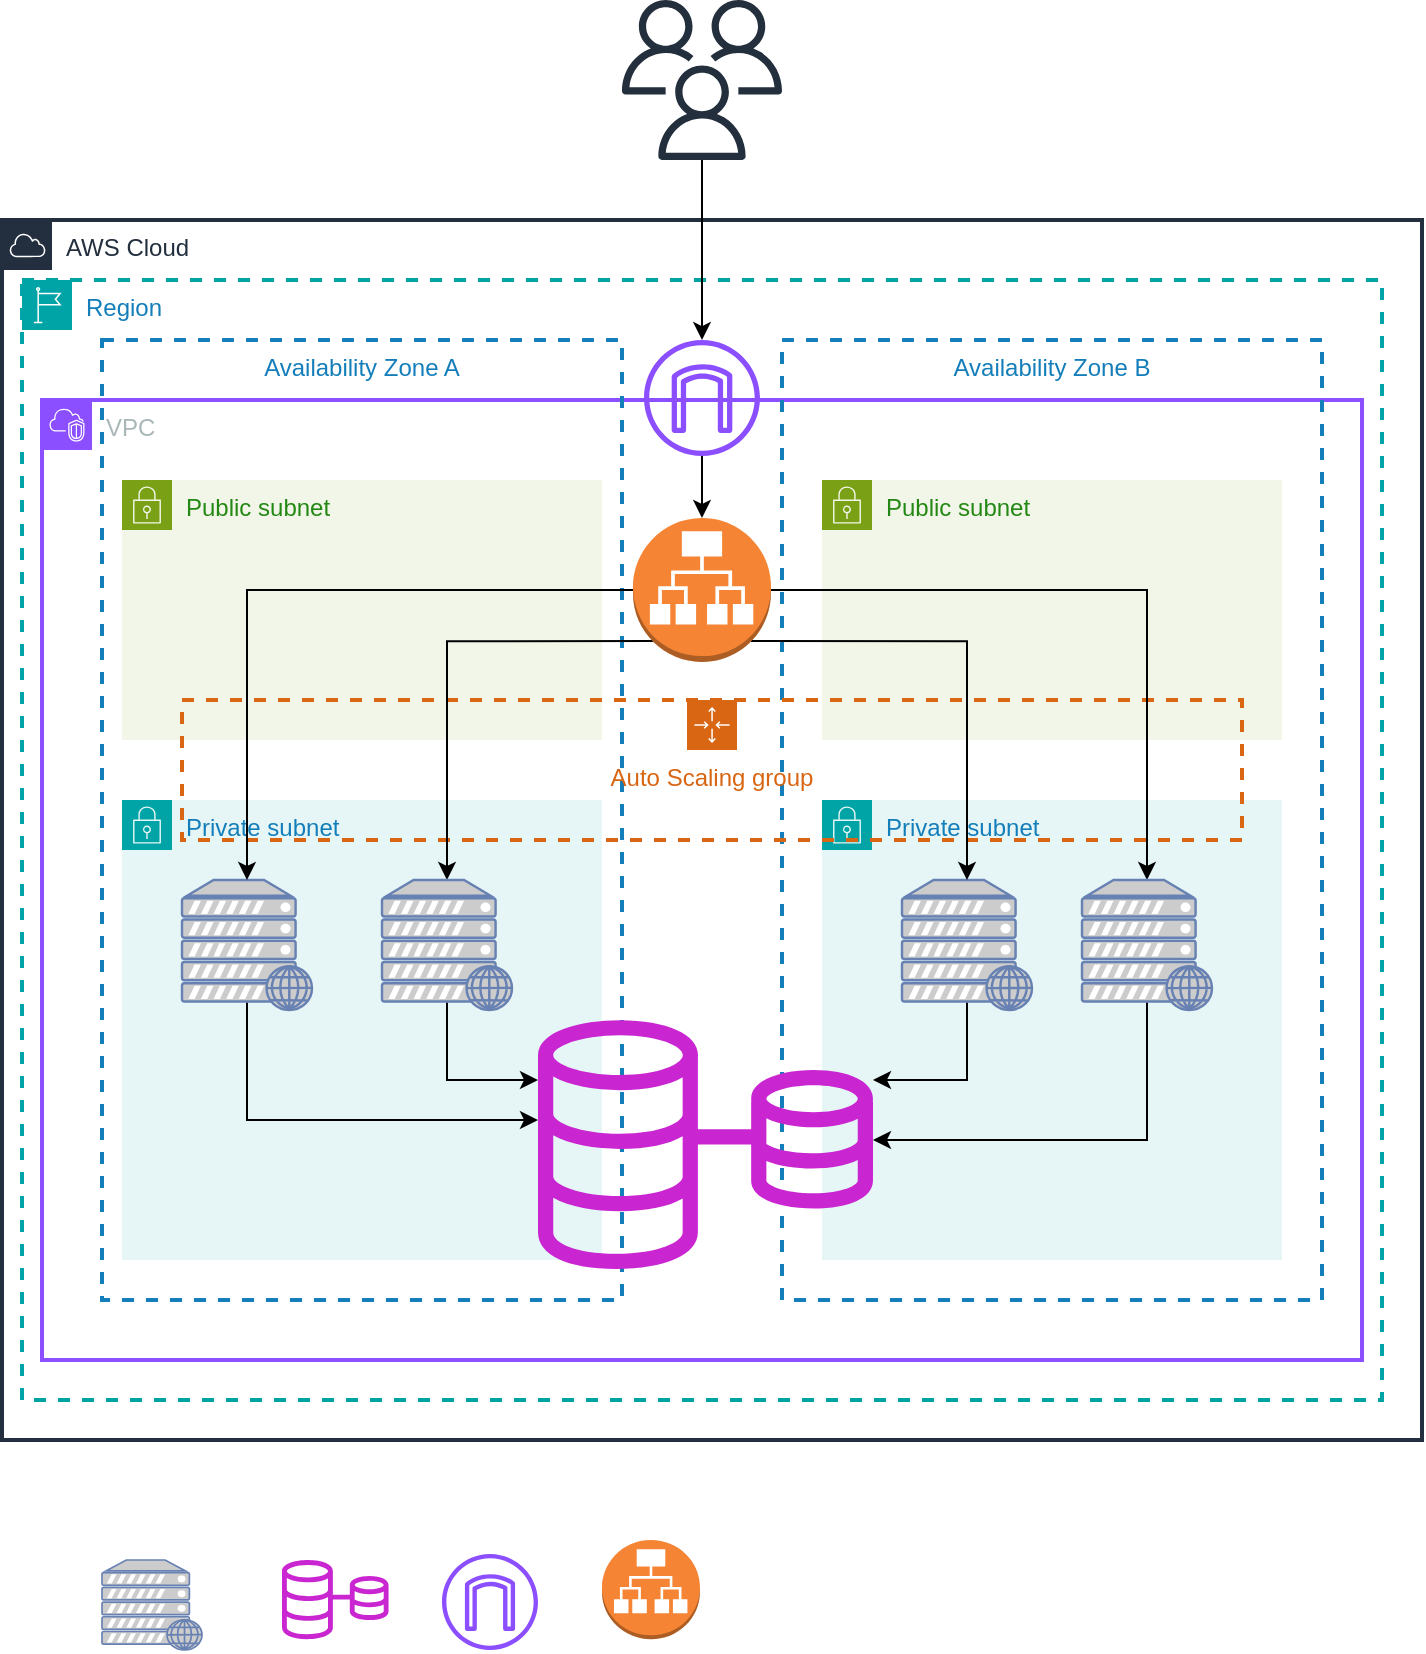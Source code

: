 <mxfile version="26.0.15">
  <diagram name="Page-1" id="I1XqWT96qVhNLrMKlE-t">
    <mxGraphModel dx="1834" dy="625" grid="1" gridSize="10" guides="1" tooltips="1" connect="1" arrows="1" fold="1" page="1" pageScale="1" pageWidth="850" pageHeight="1100" math="0" shadow="0">
      <root>
        <mxCell id="0" />
        <mxCell id="1" parent="0" />
        <object label="AWS Cloud" id="lfcw_otKHLyRdPGNzwIy-1">
          <mxCell style="points=[[0,0],[0.25,0],[0.5,0],[0.75,0],[1,0],[1,0.25],[1,0.5],[1,0.75],[1,1],[0.75,1],[0.5,1],[0.25,1],[0,1],[0,0.75],[0,0.5],[0,0.25]];outlineConnect=0;gradientColor=none;html=1;whiteSpace=wrap;fontSize=12;fontStyle=0;container=1;pointerEvents=0;collapsible=0;recursiveResize=0;shape=mxgraph.aws4.group;grIcon=mxgraph.aws4.group_aws_cloud;strokeColor=#232F3E;fillColor=none;verticalAlign=top;align=left;spacingLeft=30;fontColor=#232F3E;dashed=0;strokeWidth=2;" vertex="1" parent="1">
            <mxGeometry x="-10" y="130" width="710" height="610" as="geometry" />
          </mxCell>
        </object>
        <mxCell id="lfcw_otKHLyRdPGNzwIy-2" value="Region" style="points=[[0,0],[0.25,0],[0.5,0],[0.75,0],[1,0],[1,0.25],[1,0.5],[1,0.75],[1,1],[0.75,1],[0.5,1],[0.25,1],[0,1],[0,0.75],[0,0.5],[0,0.25]];outlineConnect=0;gradientColor=none;html=1;whiteSpace=wrap;fontSize=12;fontStyle=0;container=1;pointerEvents=0;collapsible=0;recursiveResize=0;shape=mxgraph.aws4.group;grIcon=mxgraph.aws4.group_region;strokeColor=#00A4A6;fillColor=none;verticalAlign=top;align=left;spacingLeft=30;fontColor=#147EBA;dashed=1;strokeWidth=2;" vertex="1" parent="lfcw_otKHLyRdPGNzwIy-1">
          <mxGeometry x="10" y="30" width="680" height="560" as="geometry" />
        </mxCell>
        <mxCell id="lfcw_otKHLyRdPGNzwIy-3" value="VPC" style="points=[[0,0],[0.25,0],[0.5,0],[0.75,0],[1,0],[1,0.25],[1,0.5],[1,0.75],[1,1],[0.75,1],[0.5,1],[0.25,1],[0,1],[0,0.75],[0,0.5],[0,0.25]];outlineConnect=0;gradientColor=none;html=1;whiteSpace=wrap;fontSize=12;fontStyle=0;container=1;pointerEvents=0;collapsible=0;recursiveResize=0;shape=mxgraph.aws4.group;grIcon=mxgraph.aws4.group_vpc2;strokeColor=#8C4FFF;fillColor=none;verticalAlign=top;align=left;spacingLeft=30;fontColor=#AAB7B8;dashed=0;strokeWidth=2;" vertex="1" parent="lfcw_otKHLyRdPGNzwIy-2">
          <mxGeometry x="10" y="60" width="660" height="480" as="geometry" />
        </mxCell>
        <mxCell id="lfcw_otKHLyRdPGNzwIy-6" value="Availability Zone A" style="fillColor=none;strokeColor=#147EBA;dashed=1;verticalAlign=top;fontStyle=0;fontColor=#147EBA;whiteSpace=wrap;html=1;perimeterSpacing=0;strokeWidth=2;" vertex="1" parent="lfcw_otKHLyRdPGNzwIy-3">
          <mxGeometry x="30" y="-30" width="260" height="480" as="geometry" />
        </mxCell>
        <mxCell id="lfcw_otKHLyRdPGNzwIy-9" value="Availability Zone B" style="fillColor=none;strokeColor=#147EBA;dashed=1;verticalAlign=top;fontStyle=0;fontColor=#147EBA;whiteSpace=wrap;html=1;strokeWidth=2;" vertex="1" parent="lfcw_otKHLyRdPGNzwIy-3">
          <mxGeometry x="370" y="-30" width="270" height="480" as="geometry" />
        </mxCell>
        <mxCell id="lfcw_otKHLyRdPGNzwIy-13" value="Public subnet" style="points=[[0,0],[0.25,0],[0.5,0],[0.75,0],[1,0],[1,0.25],[1,0.5],[1,0.75],[1,1],[0.75,1],[0.5,1],[0.25,1],[0,1],[0,0.75],[0,0.5],[0,0.25]];outlineConnect=0;gradientColor=none;html=1;whiteSpace=wrap;fontSize=12;fontStyle=0;container=1;pointerEvents=0;collapsible=0;recursiveResize=0;shape=mxgraph.aws4.group;grIcon=mxgraph.aws4.group_security_group;grStroke=0;strokeColor=#7AA116;fillColor=#F2F6E8;verticalAlign=top;align=left;spacingLeft=30;fontColor=#248814;dashed=0;" vertex="1" parent="lfcw_otKHLyRdPGNzwIy-3">
          <mxGeometry x="40" y="40" width="240" height="130" as="geometry" />
        </mxCell>
        <mxCell id="lfcw_otKHLyRdPGNzwIy-12" value="Public subnet" style="points=[[0,0],[0.25,0],[0.5,0],[0.75,0],[1,0],[1,0.25],[1,0.5],[1,0.75],[1,1],[0.75,1],[0.5,1],[0.25,1],[0,1],[0,0.75],[0,0.5],[0,0.25]];outlineConnect=0;gradientColor=none;html=1;whiteSpace=wrap;fontSize=12;fontStyle=0;container=1;pointerEvents=0;collapsible=0;recursiveResize=0;shape=mxgraph.aws4.group;grIcon=mxgraph.aws4.group_security_group;grStroke=0;strokeColor=#7AA116;fillColor=#F2F6E8;verticalAlign=top;align=left;spacingLeft=30;fontColor=#248814;dashed=0;" vertex="1" parent="lfcw_otKHLyRdPGNzwIy-3">
          <mxGeometry x="390" y="40" width="230" height="130" as="geometry" />
        </mxCell>
        <mxCell id="lfcw_otKHLyRdPGNzwIy-14" value="Private subnet" style="points=[[0,0],[0.25,0],[0.5,0],[0.75,0],[1,0],[1,0.25],[1,0.5],[1,0.75],[1,1],[0.75,1],[0.5,1],[0.25,1],[0,1],[0,0.75],[0,0.5],[0,0.25]];outlineConnect=0;gradientColor=none;html=1;whiteSpace=wrap;fontSize=12;fontStyle=0;container=1;pointerEvents=0;collapsible=0;recursiveResize=0;shape=mxgraph.aws4.group;grIcon=mxgraph.aws4.group_security_group;grStroke=0;strokeColor=#00A4A6;fillColor=#E6F6F7;verticalAlign=top;align=left;spacingLeft=30;fontColor=#147EBA;dashed=0;" vertex="1" parent="lfcw_otKHLyRdPGNzwIy-3">
          <mxGeometry x="40" y="200" width="240" height="230" as="geometry" />
        </mxCell>
        <mxCell id="lfcw_otKHLyRdPGNzwIy-16" value="Private subnet" style="points=[[0,0],[0.25,0],[0.5,0],[0.75,0],[1,0],[1,0.25],[1,0.5],[1,0.75],[1,1],[0.75,1],[0.5,1],[0.25,1],[0,1],[0,0.75],[0,0.5],[0,0.25]];outlineConnect=0;gradientColor=none;html=1;whiteSpace=wrap;fontSize=12;fontStyle=0;container=1;pointerEvents=0;collapsible=0;recursiveResize=0;shape=mxgraph.aws4.group;grIcon=mxgraph.aws4.group_security_group;grStroke=0;strokeColor=#00A4A6;fillColor=#E6F6F7;verticalAlign=top;align=left;spacingLeft=30;fontColor=#147EBA;dashed=0;" vertex="1" parent="lfcw_otKHLyRdPGNzwIy-3">
          <mxGeometry x="390" y="200" width="230" height="230" as="geometry" />
        </mxCell>
        <mxCell id="lfcw_otKHLyRdPGNzwIy-41" style="edgeStyle=orthogonalEdgeStyle;rounded=0;orthogonalLoop=1;jettySize=auto;html=1;exitX=0.5;exitY=0.94;exitDx=0;exitDy=0;exitPerimeter=0;" edge="1" parent="lfcw_otKHLyRdPGNzwIy-3" source="lfcw_otKHLyRdPGNzwIy-19" target="lfcw_otKHLyRdPGNzwIy-24">
          <mxGeometry relative="1" as="geometry">
            <Array as="points">
              <mxPoint x="103" y="360" />
            </Array>
          </mxGeometry>
        </mxCell>
        <mxCell id="lfcw_otKHLyRdPGNzwIy-19" value="" style="fontColor=#0066CC;verticalAlign=top;verticalLabelPosition=bottom;labelPosition=center;align=center;html=1;outlineConnect=0;fillColor=#CCCCCC;strokeColor=#6881B3;gradientColor=none;gradientDirection=north;strokeWidth=2;shape=mxgraph.networks.web_server;" vertex="1" parent="lfcw_otKHLyRdPGNzwIy-3">
          <mxGeometry x="70" y="240" width="65" height="65" as="geometry" />
        </mxCell>
        <mxCell id="lfcw_otKHLyRdPGNzwIy-43" style="edgeStyle=orthogonalEdgeStyle;rounded=0;orthogonalLoop=1;jettySize=auto;html=1;exitX=0.5;exitY=0.94;exitDx=0;exitDy=0;exitPerimeter=0;" edge="1" parent="lfcw_otKHLyRdPGNzwIy-3" source="lfcw_otKHLyRdPGNzwIy-21" target="lfcw_otKHLyRdPGNzwIy-24">
          <mxGeometry relative="1" as="geometry">
            <Array as="points">
              <mxPoint x="463" y="340" />
            </Array>
          </mxGeometry>
        </mxCell>
        <mxCell id="lfcw_otKHLyRdPGNzwIy-21" value="" style="fontColor=#0066CC;verticalAlign=top;verticalLabelPosition=bottom;labelPosition=center;align=center;html=1;outlineConnect=0;fillColor=#CCCCCC;strokeColor=#6881B3;gradientColor=none;gradientDirection=north;strokeWidth=2;shape=mxgraph.networks.web_server;" vertex="1" parent="lfcw_otKHLyRdPGNzwIy-3">
          <mxGeometry x="430" y="240" width="65" height="65" as="geometry" />
        </mxCell>
        <mxCell id="lfcw_otKHLyRdPGNzwIy-24" value="" style="sketch=0;outlineConnect=0;fontColor=#232F3E;gradientColor=none;fillColor=#C925D1;strokeColor=none;dashed=0;verticalLabelPosition=bottom;verticalAlign=top;align=center;html=1;fontSize=12;fontStyle=0;aspect=fixed;pointerEvents=1;shape=mxgraph.aws4.rds_multi_az;" vertex="1" parent="lfcw_otKHLyRdPGNzwIy-3">
          <mxGeometry x="248" y="310" width="167.49" height="124.54" as="geometry" />
        </mxCell>
        <mxCell id="lfcw_otKHLyRdPGNzwIy-27" value="Auto Scaling group" style="points=[[0,0],[0.25,0],[0.5,0],[0.75,0],[1,0],[1,0.25],[1,0.5],[1,0.75],[1,1],[0.75,1],[0.5,1],[0.25,1],[0,1],[0,0.75],[0,0.5],[0,0.25]];outlineConnect=0;gradientColor=none;html=1;whiteSpace=wrap;fontSize=12;fontStyle=0;container=1;pointerEvents=0;collapsible=0;recursiveResize=0;shape=mxgraph.aws4.groupCenter;grIcon=mxgraph.aws4.group_auto_scaling_group;grStroke=1;strokeColor=#D86613;fillColor=none;verticalAlign=top;align=center;fontColor=#D86613;dashed=1;spacingTop=25;strokeWidth=2;" vertex="1" parent="lfcw_otKHLyRdPGNzwIy-3">
          <mxGeometry x="70" y="150" width="530" height="70" as="geometry" />
        </mxCell>
        <mxCell id="lfcw_otKHLyRdPGNzwIy-35" style="edgeStyle=orthogonalEdgeStyle;rounded=0;orthogonalLoop=1;jettySize=auto;html=1;" edge="1" parent="lfcw_otKHLyRdPGNzwIy-3" source="lfcw_otKHLyRdPGNzwIy-29" target="lfcw_otKHLyRdPGNzwIy-19">
          <mxGeometry relative="1" as="geometry" />
        </mxCell>
        <mxCell id="lfcw_otKHLyRdPGNzwIy-37" style="edgeStyle=orthogonalEdgeStyle;rounded=0;orthogonalLoop=1;jettySize=auto;html=1;exitX=1;exitY=0.5;exitDx=0;exitDy=0;exitPerimeter=0;" edge="1" parent="lfcw_otKHLyRdPGNzwIy-3" source="lfcw_otKHLyRdPGNzwIy-29" target="lfcw_otKHLyRdPGNzwIy-22">
          <mxGeometry relative="1" as="geometry" />
        </mxCell>
        <mxCell id="lfcw_otKHLyRdPGNzwIy-38" style="edgeStyle=orthogonalEdgeStyle;rounded=0;orthogonalLoop=1;jettySize=auto;html=1;exitX=0.855;exitY=0.855;exitDx=0;exitDy=0;exitPerimeter=0;" edge="1" parent="lfcw_otKHLyRdPGNzwIy-3" source="lfcw_otKHLyRdPGNzwIy-29" target="lfcw_otKHLyRdPGNzwIy-21">
          <mxGeometry relative="1" as="geometry" />
        </mxCell>
        <mxCell id="lfcw_otKHLyRdPGNzwIy-39" style="edgeStyle=orthogonalEdgeStyle;rounded=0;orthogonalLoop=1;jettySize=auto;html=1;exitX=0.145;exitY=0.855;exitDx=0;exitDy=0;exitPerimeter=0;" edge="1" parent="lfcw_otKHLyRdPGNzwIy-3" source="lfcw_otKHLyRdPGNzwIy-29" target="lfcw_otKHLyRdPGNzwIy-20">
          <mxGeometry relative="1" as="geometry" />
        </mxCell>
        <mxCell id="lfcw_otKHLyRdPGNzwIy-29" value="" style="outlineConnect=0;dashed=0;verticalLabelPosition=bottom;verticalAlign=top;align=center;html=1;shape=mxgraph.aws3.application_load_balancer;fillColor=#F58534;gradientColor=none;" vertex="1" parent="lfcw_otKHLyRdPGNzwIy-3">
          <mxGeometry x="295.5" y="59" width="69" height="72" as="geometry" />
        </mxCell>
        <mxCell id="lfcw_otKHLyRdPGNzwIy-42" style="edgeStyle=orthogonalEdgeStyle;rounded=0;orthogonalLoop=1;jettySize=auto;html=1;exitX=0.5;exitY=0.94;exitDx=0;exitDy=0;exitPerimeter=0;" edge="1" parent="lfcw_otKHLyRdPGNzwIy-3" source="lfcw_otKHLyRdPGNzwIy-20" target="lfcw_otKHLyRdPGNzwIy-24">
          <mxGeometry relative="1" as="geometry">
            <Array as="points">
              <mxPoint x="203" y="340" />
            </Array>
          </mxGeometry>
        </mxCell>
        <mxCell id="lfcw_otKHLyRdPGNzwIy-44" style="edgeStyle=orthogonalEdgeStyle;rounded=0;orthogonalLoop=1;jettySize=auto;html=1;exitX=0.5;exitY=0.94;exitDx=0;exitDy=0;exitPerimeter=0;" edge="1" parent="lfcw_otKHLyRdPGNzwIy-3" source="lfcw_otKHLyRdPGNzwIy-22" target="lfcw_otKHLyRdPGNzwIy-24">
          <mxGeometry relative="1" as="geometry">
            <Array as="points">
              <mxPoint x="553" y="370" />
            </Array>
          </mxGeometry>
        </mxCell>
        <mxCell id="lfcw_otKHLyRdPGNzwIy-20" value="" style="fontColor=#0066CC;verticalAlign=top;verticalLabelPosition=bottom;labelPosition=center;align=center;html=1;outlineConnect=0;fillColor=#CCCCCC;strokeColor=#6881B3;gradientColor=none;gradientDirection=north;strokeWidth=2;shape=mxgraph.networks.web_server;" vertex="1" parent="lfcw_otKHLyRdPGNzwIy-3">
          <mxGeometry x="170" y="240" width="65" height="65" as="geometry" />
        </mxCell>
        <mxCell id="lfcw_otKHLyRdPGNzwIy-22" value="" style="fontColor=#0066CC;verticalAlign=top;verticalLabelPosition=bottom;labelPosition=center;align=center;html=1;outlineConnect=0;fillColor=#CCCCCC;strokeColor=#6881B3;gradientColor=none;gradientDirection=north;strokeWidth=2;shape=mxgraph.networks.web_server;" vertex="1" parent="lfcw_otKHLyRdPGNzwIy-3">
          <mxGeometry x="520" y="240" width="65" height="65" as="geometry" />
        </mxCell>
        <mxCell id="lfcw_otKHLyRdPGNzwIy-33" value="" style="edgeStyle=orthogonalEdgeStyle;rounded=0;orthogonalLoop=1;jettySize=auto;html=1;" edge="1" parent="lfcw_otKHLyRdPGNzwIy-2" source="lfcw_otKHLyRdPGNzwIy-11" target="lfcw_otKHLyRdPGNzwIy-29">
          <mxGeometry relative="1" as="geometry" />
        </mxCell>
        <mxCell id="lfcw_otKHLyRdPGNzwIy-11" value="" style="sketch=0;outlineConnect=0;fontColor=#232F3E;gradientColor=none;fillColor=#8C4FFF;strokeColor=none;dashed=0;verticalLabelPosition=bottom;verticalAlign=top;align=center;html=1;fontSize=12;fontStyle=0;aspect=fixed;pointerEvents=1;shape=mxgraph.aws4.internet_gateway;" vertex="1" parent="lfcw_otKHLyRdPGNzwIy-2">
          <mxGeometry x="311" y="30" width="58" height="58" as="geometry" />
        </mxCell>
        <mxCell id="lfcw_otKHLyRdPGNzwIy-23" value="" style="fontColor=#0066CC;verticalAlign=top;verticalLabelPosition=bottom;labelPosition=center;align=center;html=1;outlineConnect=0;fillColor=#CCCCCC;strokeColor=#6881B3;gradientColor=none;gradientDirection=north;strokeWidth=2;shape=mxgraph.networks.web_server;" vertex="1" parent="1">
          <mxGeometry x="40" y="800" width="50" height="45" as="geometry" />
        </mxCell>
        <mxCell id="lfcw_otKHLyRdPGNzwIy-25" value="" style="sketch=0;outlineConnect=0;fontColor=#232F3E;gradientColor=none;fillColor=#C925D1;strokeColor=none;dashed=0;verticalLabelPosition=bottom;verticalAlign=top;align=center;html=1;fontSize=12;fontStyle=0;aspect=fixed;pointerEvents=1;shape=mxgraph.aws4.rds_multi_az;" vertex="1" parent="1">
          <mxGeometry x="130" y="800" width="53.28" height="39.61" as="geometry" />
        </mxCell>
        <mxCell id="lfcw_otKHLyRdPGNzwIy-26" value="" style="sketch=0;outlineConnect=0;fontColor=#232F3E;gradientColor=none;fillColor=#8C4FFF;strokeColor=none;dashed=0;verticalLabelPosition=bottom;verticalAlign=top;align=center;html=1;fontSize=12;fontStyle=0;aspect=fixed;pointerEvents=1;shape=mxgraph.aws4.internet_gateway;" vertex="1" parent="1">
          <mxGeometry x="210" y="797" width="48" height="48" as="geometry" />
        </mxCell>
        <mxCell id="lfcw_otKHLyRdPGNzwIy-32" value="" style="edgeStyle=orthogonalEdgeStyle;rounded=0;orthogonalLoop=1;jettySize=auto;html=1;" edge="1" parent="1" source="lfcw_otKHLyRdPGNzwIy-30" target="lfcw_otKHLyRdPGNzwIy-11">
          <mxGeometry relative="1" as="geometry" />
        </mxCell>
        <mxCell id="lfcw_otKHLyRdPGNzwIy-30" value="" style="sketch=0;outlineConnect=0;fontColor=#232F3E;gradientColor=none;fillColor=#232F3D;strokeColor=none;dashed=0;verticalLabelPosition=bottom;verticalAlign=top;align=center;html=1;fontSize=12;fontStyle=0;aspect=fixed;pointerEvents=1;shape=mxgraph.aws4.users;" vertex="1" parent="1">
          <mxGeometry x="300" y="20" width="80" height="80" as="geometry" />
        </mxCell>
        <mxCell id="lfcw_otKHLyRdPGNzwIy-45" value="" style="outlineConnect=0;dashed=0;verticalLabelPosition=bottom;verticalAlign=top;align=center;html=1;shape=mxgraph.aws3.application_load_balancer;fillColor=#F58534;gradientColor=none;" vertex="1" parent="1">
          <mxGeometry x="290" y="790" width="49" height="49.61" as="geometry" />
        </mxCell>
      </root>
    </mxGraphModel>
  </diagram>
</mxfile>

